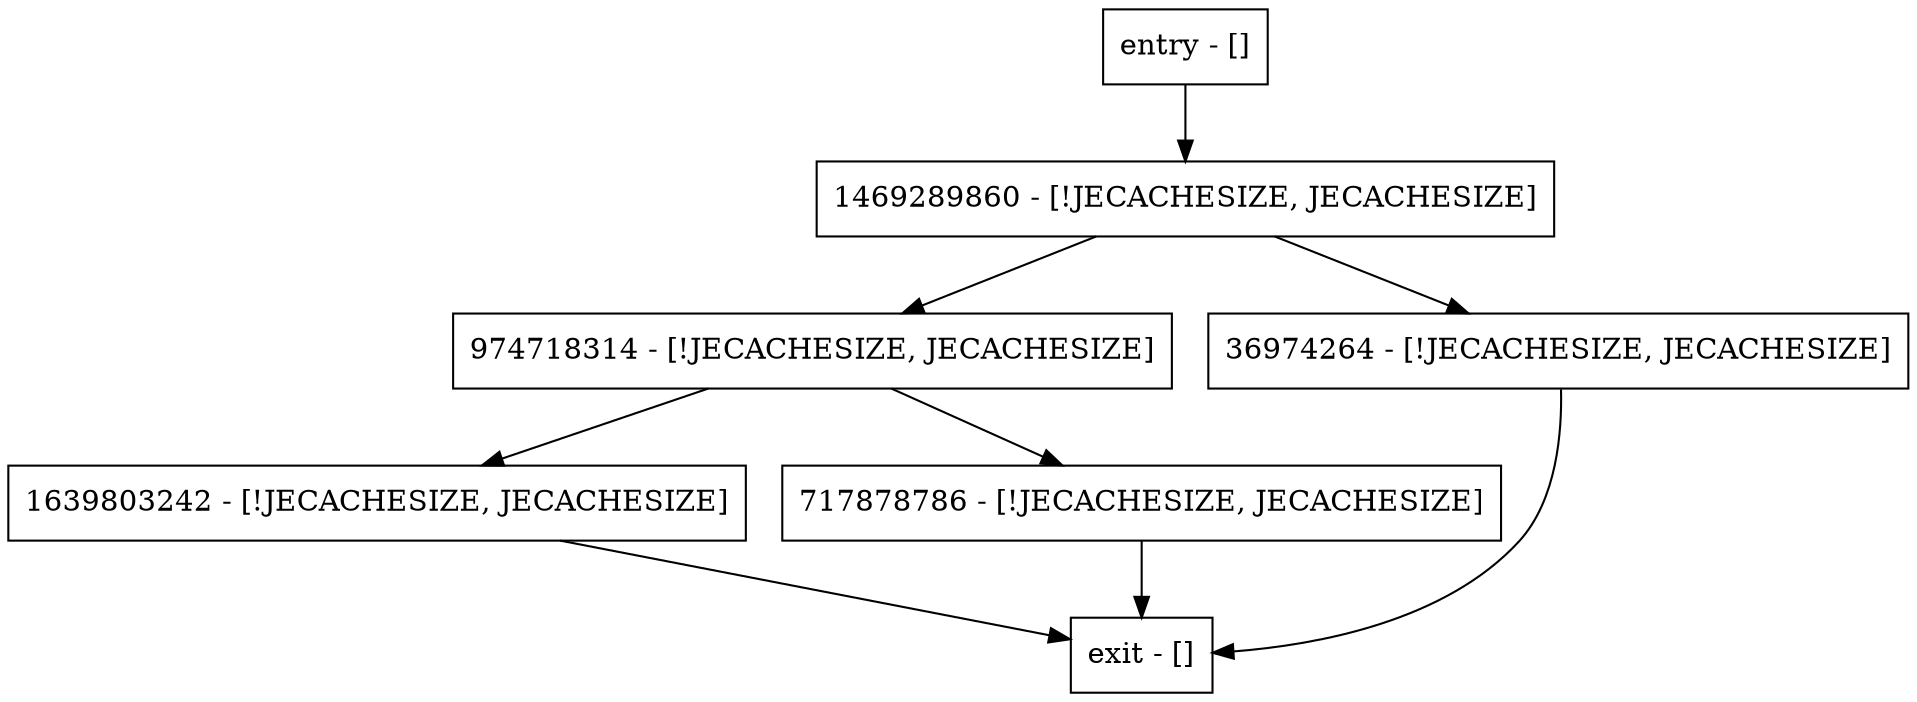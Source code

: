 digraph getThreadLockers {
node [shape=record];
entry [label="entry - []"];
exit [label="exit - []"];
974718314 [label="974718314 - [!JECACHESIZE, JECACHESIZE]"];
1639803242 [label="1639803242 - [!JECACHESIZE, JECACHESIZE]"];
36974264 [label="36974264 - [!JECACHESIZE, JECACHESIZE]"];
717878786 [label="717878786 - [!JECACHESIZE, JECACHESIZE]"];
1469289860 [label="1469289860 - [!JECACHESIZE, JECACHESIZE]"];
entry;
exit;
entry -> 1469289860;
974718314 -> 1639803242;
974718314 -> 717878786;
1639803242 -> exit;
36974264 -> exit;
717878786 -> exit;
1469289860 -> 974718314;
1469289860 -> 36974264;
}
